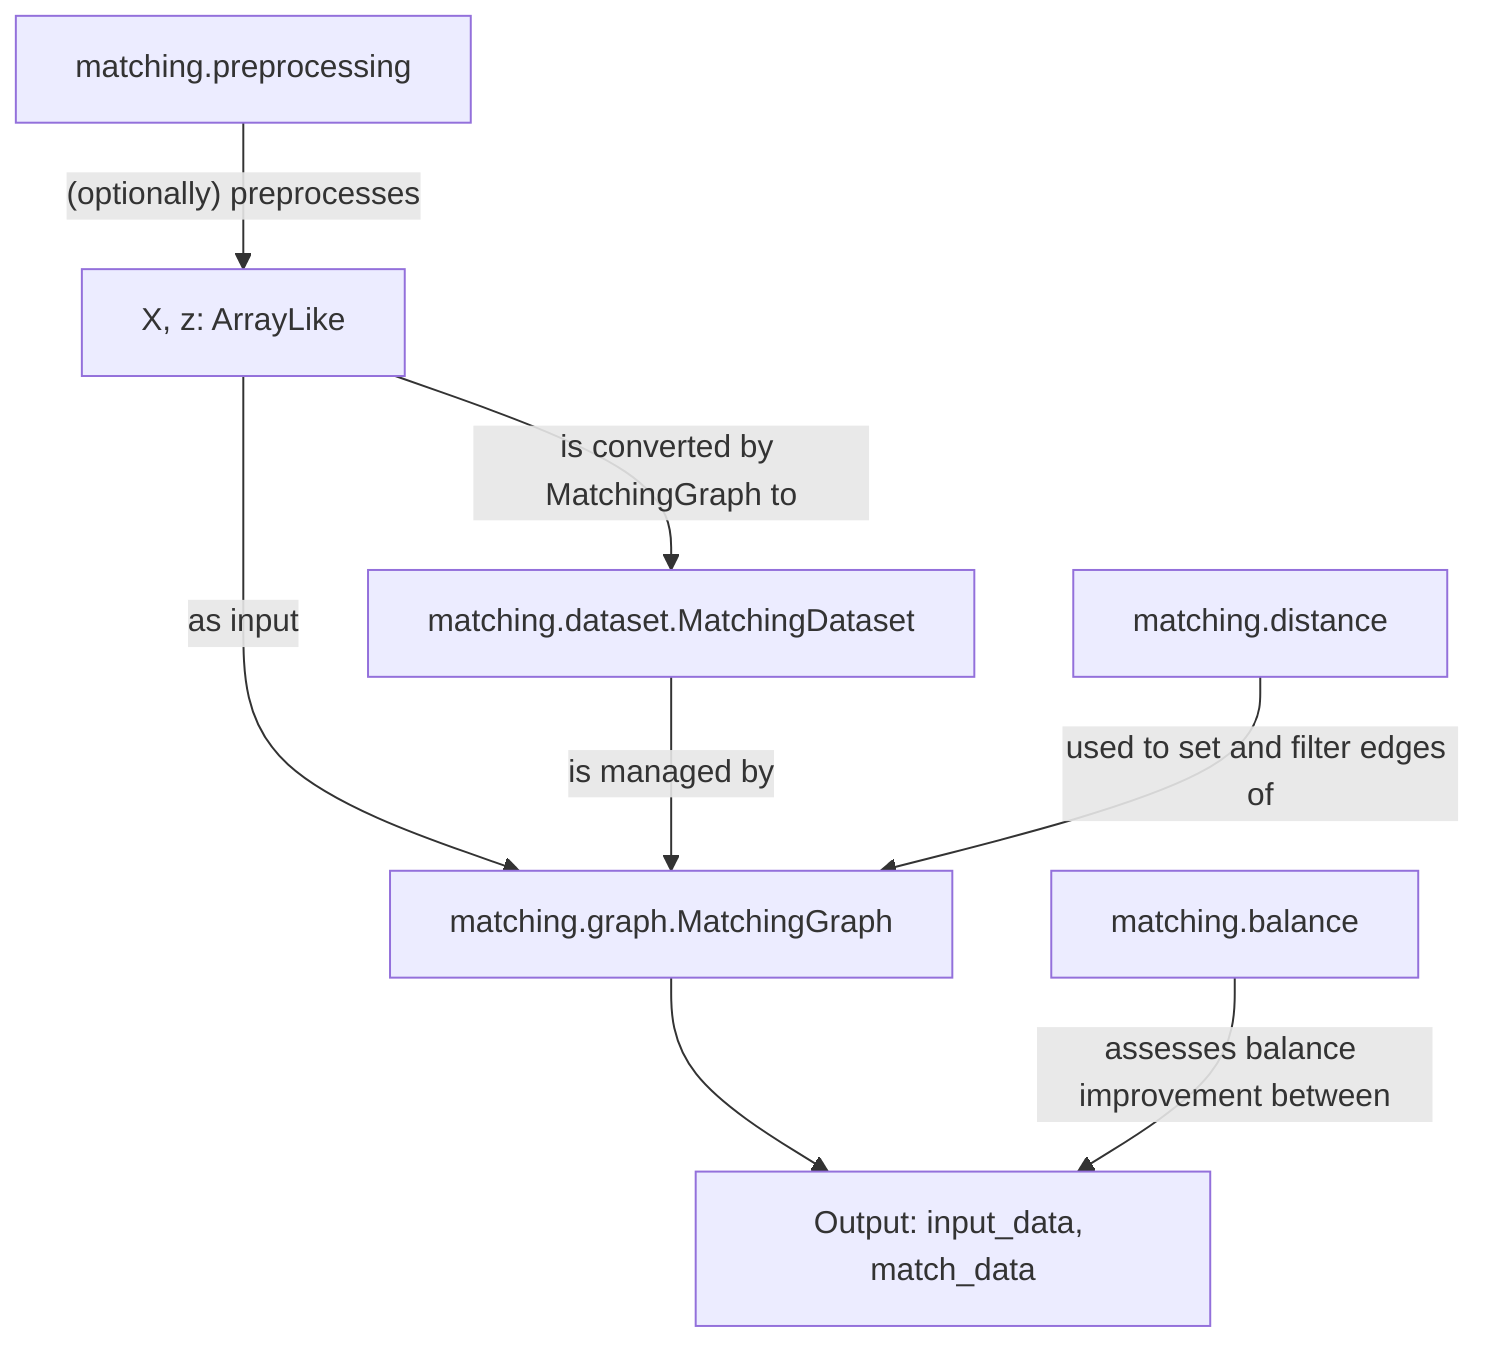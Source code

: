 graph
    UI["X, z: ArrayLike"] --> |as input| MG[matching.graph.MatchingGraph]
    UI --> |is converted by MatchingGraph to| MD
    MD[matching.dataset.MatchingDataset] --> |is managed by| MG
    PP[matching.preprocessing] --> |"(optionally) preprocesses"| UI
    DB[matching.distance] --> |used to set and filter edges of| MG
    MG --> OD[Output: input_data, match_data]
    MB[matching.balance] --> |assesses balance improvement between| OD
